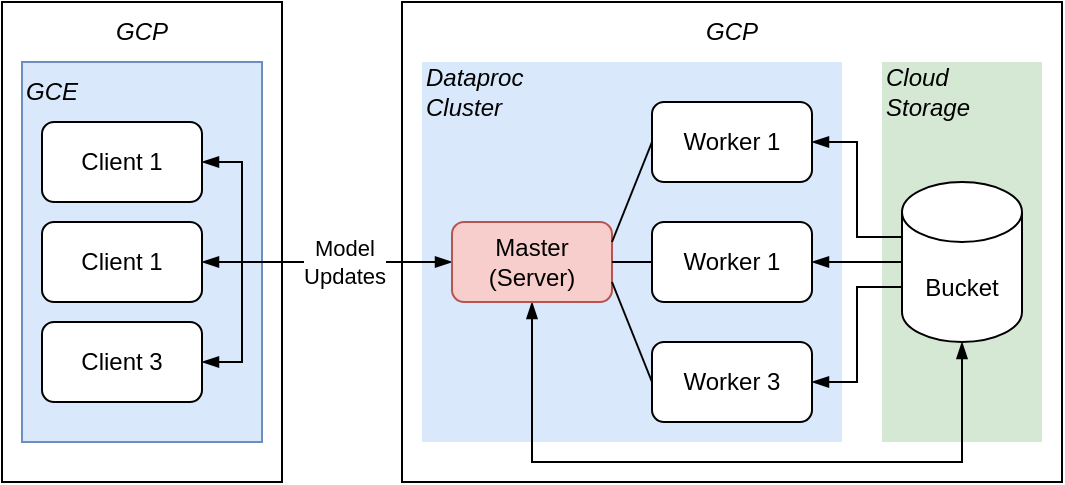 <mxfile version="21.2.1" type="device">
  <diagram name="Architecture" id="ov1A6hyp_Y2y_Zn5TFVv">
    <mxGraphModel dx="724" dy="434" grid="1" gridSize="10" guides="1" tooltips="1" connect="1" arrows="1" fold="1" page="1" pageScale="1" pageWidth="850" pageHeight="1100" math="0" shadow="0">
      <root>
        <mxCell id="0" />
        <mxCell id="1" parent="0" />
        <mxCell id="Ed9DxzpEkdC14lQ5k-ZO-47" value="" style="rounded=0;whiteSpace=wrap;html=1;" vertex="1" parent="1">
          <mxGeometry x="150" y="40" width="140" height="240" as="geometry" />
        </mxCell>
        <mxCell id="Ed9DxzpEkdC14lQ5k-ZO-40" value="" style="rounded=0;whiteSpace=wrap;html=1;" vertex="1" parent="1">
          <mxGeometry x="350" y="40" width="330" height="240" as="geometry" />
        </mxCell>
        <mxCell id="Ed9DxzpEkdC14lQ5k-ZO-37" value="" style="rounded=0;whiteSpace=wrap;html=1;fillColor=#d5e8d4;strokeColor=none;" vertex="1" parent="1">
          <mxGeometry x="590" y="70" width="80" height="190" as="geometry" />
        </mxCell>
        <mxCell id="Ed9DxzpEkdC14lQ5k-ZO-39" value="" style="rounded=0;whiteSpace=wrap;html=1;fillColor=#dae8fc;strokeColor=none;" vertex="1" parent="1">
          <mxGeometry x="360" y="70" width="210" height="190" as="geometry" />
        </mxCell>
        <mxCell id="Ed9DxzpEkdC14lQ5k-ZO-38" value="" style="rounded=0;whiteSpace=wrap;html=1;fillColor=#dae8fc;strokeColor=#6c8ebf;" vertex="1" parent="1">
          <mxGeometry x="160" y="70" width="120" height="190" as="geometry" />
        </mxCell>
        <mxCell id="Ed9DxzpEkdC14lQ5k-ZO-2" value="Client 1" style="rounded=1;whiteSpace=wrap;html=1;" vertex="1" parent="1">
          <mxGeometry x="170" y="100" width="80" height="40" as="geometry" />
        </mxCell>
        <mxCell id="Ed9DxzpEkdC14lQ5k-ZO-3" value="Client 1" style="rounded=1;whiteSpace=wrap;html=1;" vertex="1" parent="1">
          <mxGeometry x="170" y="150" width="80" height="40" as="geometry" />
        </mxCell>
        <mxCell id="Ed9DxzpEkdC14lQ5k-ZO-4" value="Client 3" style="rounded=1;whiteSpace=wrap;html=1;" vertex="1" parent="1">
          <mxGeometry x="170" y="200" width="80" height="40" as="geometry" />
        </mxCell>
        <mxCell id="Ed9DxzpEkdC14lQ5k-ZO-13" style="edgeStyle=orthogonalEdgeStyle;rounded=0;orthogonalLoop=1;jettySize=auto;html=1;exitX=0;exitY=0.5;exitDx=0;exitDy=0;entryX=1;entryY=0.5;entryDx=0;entryDy=0;endArrow=blockThin;endFill=1;startArrow=blockThin;startFill=1;" edge="1" parent="1" source="Ed9DxzpEkdC14lQ5k-ZO-7" target="Ed9DxzpEkdC14lQ5k-ZO-3">
          <mxGeometry relative="1" as="geometry" />
        </mxCell>
        <mxCell id="Ed9DxzpEkdC14lQ5k-ZO-27" value="Model&lt;br&gt;Updates" style="edgeLabel;html=1;align=center;verticalAlign=middle;resizable=0;points=[];" vertex="1" connectable="0" parent="Ed9DxzpEkdC14lQ5k-ZO-13">
          <mxGeometry x="-0.125" relative="1" as="geometry">
            <mxPoint as="offset" />
          </mxGeometry>
        </mxCell>
        <mxCell id="Ed9DxzpEkdC14lQ5k-ZO-36" style="edgeStyle=orthogonalEdgeStyle;rounded=0;orthogonalLoop=1;jettySize=auto;html=1;exitX=0.5;exitY=1;exitDx=0;exitDy=0;entryX=0.5;entryY=1;entryDx=0;entryDy=0;entryPerimeter=0;startArrow=blockThin;startFill=1;endArrow=blockThin;endFill=1;" edge="1" parent="1" source="Ed9DxzpEkdC14lQ5k-ZO-7" target="Ed9DxzpEkdC14lQ5k-ZO-11">
          <mxGeometry relative="1" as="geometry">
            <Array as="points">
              <mxPoint x="415" y="270" />
              <mxPoint x="630" y="270" />
            </Array>
          </mxGeometry>
        </mxCell>
        <mxCell id="Ed9DxzpEkdC14lQ5k-ZO-7" value="Master&lt;br&gt;(Server)" style="rounded=1;whiteSpace=wrap;html=1;fillColor=#f8cecc;strokeColor=#b85450;" vertex="1" parent="1">
          <mxGeometry x="375" y="150" width="80" height="40" as="geometry" />
        </mxCell>
        <mxCell id="Ed9DxzpEkdC14lQ5k-ZO-33" style="edgeStyle=orthogonalEdgeStyle;rounded=0;orthogonalLoop=1;jettySize=auto;html=1;exitX=1;exitY=0.5;exitDx=0;exitDy=0;entryX=0;entryY=0;entryDx=0;entryDy=27.5;entryPerimeter=0;endArrow=none;endFill=0;startArrow=blockThin;startFill=1;" edge="1" parent="1" source="Ed9DxzpEkdC14lQ5k-ZO-8" target="Ed9DxzpEkdC14lQ5k-ZO-11">
          <mxGeometry relative="1" as="geometry" />
        </mxCell>
        <mxCell id="Ed9DxzpEkdC14lQ5k-ZO-8" value="Worker 1" style="rounded=1;whiteSpace=wrap;html=1;" vertex="1" parent="1">
          <mxGeometry x="475" y="90" width="80" height="40" as="geometry" />
        </mxCell>
        <mxCell id="Ed9DxzpEkdC14lQ5k-ZO-34" style="edgeStyle=orthogonalEdgeStyle;rounded=0;orthogonalLoop=1;jettySize=auto;html=1;exitX=1;exitY=0.5;exitDx=0;exitDy=0;entryX=0;entryY=0.5;entryDx=0;entryDy=0;entryPerimeter=0;startArrow=blockThin;startFill=1;endArrow=none;endFill=0;" edge="1" parent="1" source="Ed9DxzpEkdC14lQ5k-ZO-9" target="Ed9DxzpEkdC14lQ5k-ZO-11">
          <mxGeometry relative="1" as="geometry" />
        </mxCell>
        <mxCell id="Ed9DxzpEkdC14lQ5k-ZO-9" value="Worker 1" style="rounded=1;whiteSpace=wrap;html=1;" vertex="1" parent="1">
          <mxGeometry x="475" y="150" width="80" height="40" as="geometry" />
        </mxCell>
        <mxCell id="Ed9DxzpEkdC14lQ5k-ZO-35" style="edgeStyle=orthogonalEdgeStyle;rounded=0;orthogonalLoop=1;jettySize=auto;html=1;exitX=0;exitY=0;exitDx=0;exitDy=52.5;entryX=1;entryY=0.5;entryDx=0;entryDy=0;endArrow=blockThin;endFill=1;exitPerimeter=0;" edge="1" parent="1" source="Ed9DxzpEkdC14lQ5k-ZO-11" target="Ed9DxzpEkdC14lQ5k-ZO-10">
          <mxGeometry relative="1" as="geometry" />
        </mxCell>
        <mxCell id="Ed9DxzpEkdC14lQ5k-ZO-10" value="Worker 3" style="rounded=1;whiteSpace=wrap;html=1;" vertex="1" parent="1">
          <mxGeometry x="475" y="210" width="80" height="40" as="geometry" />
        </mxCell>
        <mxCell id="Ed9DxzpEkdC14lQ5k-ZO-11" value="Bucket" style="shape=cylinder3;whiteSpace=wrap;html=1;boundedLbl=1;backgroundOutline=1;size=15;" vertex="1" parent="1">
          <mxGeometry x="600" y="130" width="60" height="80" as="geometry" />
        </mxCell>
        <mxCell id="Ed9DxzpEkdC14lQ5k-ZO-16" value="" style="endArrow=blockThin;html=1;rounded=0;entryX=1;entryY=0.5;entryDx=0;entryDy=0;endFill=1;" edge="1" parent="1" target="Ed9DxzpEkdC14lQ5k-ZO-2">
          <mxGeometry width="50" height="50" relative="1" as="geometry">
            <mxPoint x="270" y="170" as="sourcePoint" />
            <mxPoint x="350" y="140" as="targetPoint" />
            <Array as="points">
              <mxPoint x="270" y="120" />
            </Array>
          </mxGeometry>
        </mxCell>
        <mxCell id="Ed9DxzpEkdC14lQ5k-ZO-17" value="" style="endArrow=blockThin;html=1;rounded=0;entryX=1;entryY=0.5;entryDx=0;entryDy=0;endFill=1;" edge="1" parent="1" target="Ed9DxzpEkdC14lQ5k-ZO-4">
          <mxGeometry width="50" height="50" relative="1" as="geometry">
            <mxPoint x="270" y="160" as="sourcePoint" />
            <mxPoint x="350" y="190" as="targetPoint" />
            <Array as="points">
              <mxPoint x="270" y="220" />
            </Array>
          </mxGeometry>
        </mxCell>
        <mxCell id="Ed9DxzpEkdC14lQ5k-ZO-29" value="" style="endArrow=none;html=1;rounded=0;entryX=0;entryY=0.5;entryDx=0;entryDy=0;exitX=1;exitY=0.25;exitDx=0;exitDy=0;" edge="1" parent="1" source="Ed9DxzpEkdC14lQ5k-ZO-7" target="Ed9DxzpEkdC14lQ5k-ZO-8">
          <mxGeometry width="50" height="50" relative="1" as="geometry">
            <mxPoint x="350" y="240" as="sourcePoint" />
            <mxPoint x="400" y="190" as="targetPoint" />
          </mxGeometry>
        </mxCell>
        <mxCell id="Ed9DxzpEkdC14lQ5k-ZO-30" value="" style="endArrow=none;html=1;rounded=0;entryX=0;entryY=0.5;entryDx=0;entryDy=0;exitX=1;exitY=0.5;exitDx=0;exitDy=0;" edge="1" parent="1" source="Ed9DxzpEkdC14lQ5k-ZO-7" target="Ed9DxzpEkdC14lQ5k-ZO-9">
          <mxGeometry width="50" height="50" relative="1" as="geometry">
            <mxPoint x="350" y="240" as="sourcePoint" />
            <mxPoint x="400" y="190" as="targetPoint" />
          </mxGeometry>
        </mxCell>
        <mxCell id="Ed9DxzpEkdC14lQ5k-ZO-31" value="" style="endArrow=none;html=1;rounded=0;entryX=0;entryY=0.5;entryDx=0;entryDy=0;exitX=1;exitY=0.75;exitDx=0;exitDy=0;" edge="1" parent="1" source="Ed9DxzpEkdC14lQ5k-ZO-7" target="Ed9DxzpEkdC14lQ5k-ZO-10">
          <mxGeometry width="50" height="50" relative="1" as="geometry">
            <mxPoint x="350" y="240" as="sourcePoint" />
            <mxPoint x="400" y="190" as="targetPoint" />
          </mxGeometry>
        </mxCell>
        <mxCell id="Ed9DxzpEkdC14lQ5k-ZO-41" value="&lt;i&gt;GCE&lt;/i&gt;" style="text;html=1;strokeColor=none;fillColor=none;align=left;verticalAlign=middle;whiteSpace=wrap;rounded=0;" vertex="1" parent="1">
          <mxGeometry x="160" y="70" width="60" height="30" as="geometry" />
        </mxCell>
        <mxCell id="Ed9DxzpEkdC14lQ5k-ZO-43" value="&lt;i&gt;Dataproc Cluster&lt;/i&gt;" style="text;html=1;strokeColor=none;fillColor=none;align=left;verticalAlign=middle;whiteSpace=wrap;rounded=0;" vertex="1" parent="1">
          <mxGeometry x="360" y="70" width="60" height="30" as="geometry" />
        </mxCell>
        <mxCell id="Ed9DxzpEkdC14lQ5k-ZO-44" value="&lt;i&gt;Cloud&lt;br&gt;Storage&lt;br&gt;&lt;/i&gt;" style="text;html=1;strokeColor=none;fillColor=none;align=left;verticalAlign=middle;whiteSpace=wrap;rounded=0;" vertex="1" parent="1">
          <mxGeometry x="590" y="70" width="60" height="30" as="geometry" />
        </mxCell>
        <mxCell id="Ed9DxzpEkdC14lQ5k-ZO-45" value="&lt;i&gt;GCP&lt;br&gt;&lt;/i&gt;" style="text;html=1;strokeColor=none;fillColor=none;align=center;verticalAlign=middle;whiteSpace=wrap;rounded=0;" vertex="1" parent="1">
          <mxGeometry x="485" y="40" width="60" height="30" as="geometry" />
        </mxCell>
        <mxCell id="Ed9DxzpEkdC14lQ5k-ZO-49" value="&lt;i&gt;GCP&lt;br&gt;&lt;/i&gt;" style="text;html=1;strokeColor=none;fillColor=none;align=center;verticalAlign=middle;whiteSpace=wrap;rounded=0;" vertex="1" parent="1">
          <mxGeometry x="190" y="40" width="60" height="30" as="geometry" />
        </mxCell>
      </root>
    </mxGraphModel>
  </diagram>
</mxfile>
